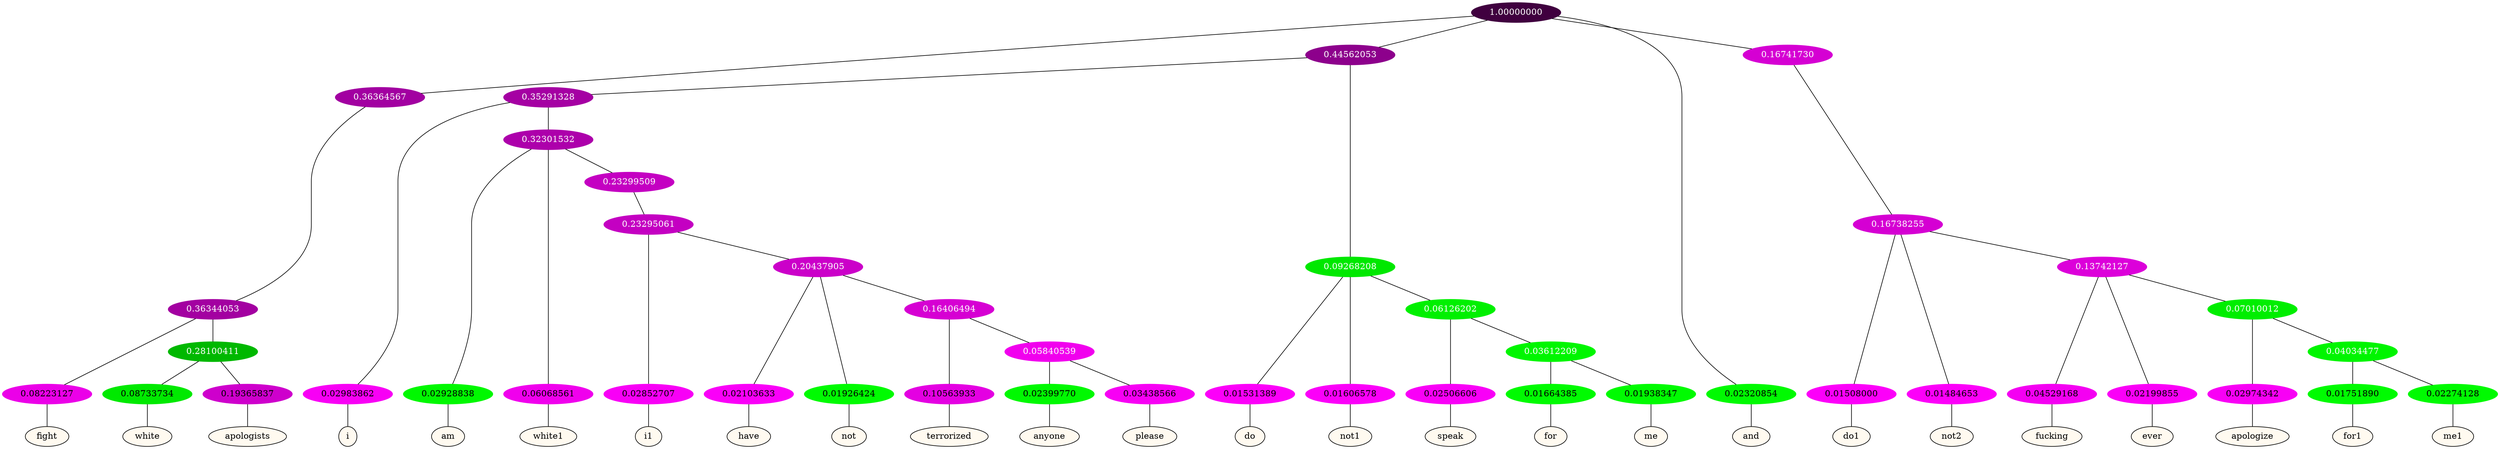 graph {
	node [format=png height=0.15 nodesep=0.001 ordering=out overlap=prism overlap_scaling=0.01 ranksep=0.001 ratio=0.2 style=filled width=0.15]
	{
		rank=same
		a_w_9 [label=fight color=black fillcolor=floralwhite style="filled,solid"]
		a_w_19 [label=white color=black fillcolor=floralwhite style="filled,solid"]
		a_w_20 [label=apologists color=black fillcolor=floralwhite style="filled,solid"]
		a_w_11 [label=i color=black fillcolor=floralwhite style="filled,solid"]
		a_w_21 [label=am color=black fillcolor=floralwhite style="filled,solid"]
		a_w_22 [label=white1 color=black fillcolor=floralwhite style="filled,solid"]
		a_w_34 [label=i1 color=black fillcolor=floralwhite style="filled,solid"]
		a_w_38 [label=have color=black fillcolor=floralwhite style="filled,solid"]
		a_w_39 [label=not color=black fillcolor=floralwhite style="filled,solid"]
		a_w_41 [label=terrorized color=black fillcolor=floralwhite style="filled,solid"]
		a_w_43 [label=anyone color=black fillcolor=floralwhite style="filled,solid"]
		a_w_44 [label=please color=black fillcolor=floralwhite style="filled,solid"]
		a_w_13 [label=do color=black fillcolor=floralwhite style="filled,solid"]
		a_w_14 [label=not1 color=black fillcolor=floralwhite style="filled,solid"]
		a_w_24 [label=speak color=black fillcolor=floralwhite style="filled,solid"]
		a_w_30 [label=for color=black fillcolor=floralwhite style="filled,solid"]
		a_w_31 [label=me color=black fillcolor=floralwhite style="filled,solid"]
		a_w_3 [label=and color=black fillcolor=floralwhite style="filled,solid"]
		a_w_16 [label=do1 color=black fillcolor=floralwhite style="filled,solid"]
		a_w_17 [label=not2 color=black fillcolor=floralwhite style="filled,solid"]
		a_w_26 [label=fucking color=black fillcolor=floralwhite style="filled,solid"]
		a_w_27 [label=ever color=black fillcolor=floralwhite style="filled,solid"]
		a_w_32 [label=apologize color=black fillcolor=floralwhite style="filled,solid"]
		a_w_36 [label=for1 color=black fillcolor=floralwhite style="filled,solid"]
		a_w_37 [label=me1 color=black fillcolor=floralwhite style="filled,solid"]
	}
	a_n_9 -- a_w_9
	a_n_19 -- a_w_19
	a_n_20 -- a_w_20
	a_n_11 -- a_w_11
	a_n_21 -- a_w_21
	a_n_22 -- a_w_22
	a_n_34 -- a_w_34
	a_n_38 -- a_w_38
	a_n_39 -- a_w_39
	a_n_41 -- a_w_41
	a_n_43 -- a_w_43
	a_n_44 -- a_w_44
	a_n_13 -- a_w_13
	a_n_14 -- a_w_14
	a_n_24 -- a_w_24
	a_n_30 -- a_w_30
	a_n_31 -- a_w_31
	a_n_3 -- a_w_3
	a_n_16 -- a_w_16
	a_n_17 -- a_w_17
	a_n_26 -- a_w_26
	a_n_27 -- a_w_27
	a_n_32 -- a_w_32
	a_n_36 -- a_w_36
	a_n_37 -- a_w_37
	{
		rank=same
		a_n_9 [label=0.08223127 color="0.835 1.000 0.918" fontcolor=black]
		a_n_19 [label=0.08733734 color="0.334 1.000 0.913" fontcolor=black]
		a_n_20 [label=0.19365837 color="0.835 1.000 0.806" fontcolor=black]
		a_n_11 [label=0.02983862 color="0.835 1.000 0.970" fontcolor=black]
		a_n_21 [label=0.02928838 color="0.334 1.000 0.971" fontcolor=black]
		a_n_22 [label=0.06068561 color="0.835 1.000 0.939" fontcolor=black]
		a_n_34 [label=0.02852707 color="0.835 1.000 0.971" fontcolor=black]
		a_n_38 [label=0.02103633 color="0.835 1.000 0.979" fontcolor=black]
		a_n_39 [label=0.01926424 color="0.334 1.000 0.981" fontcolor=black]
		a_n_41 [label=0.10563933 color="0.835 1.000 0.894" fontcolor=black]
		a_n_43 [label=0.02399770 color="0.334 1.000 0.976" fontcolor=black]
		a_n_44 [label=0.03438566 color="0.835 1.000 0.966" fontcolor=black]
		a_n_13 [label=0.01531389 color="0.835 1.000 0.985" fontcolor=black]
		a_n_14 [label=0.01606578 color="0.835 1.000 0.984" fontcolor=black]
		a_n_24 [label=0.02506606 color="0.835 1.000 0.975" fontcolor=black]
		a_n_30 [label=0.01664385 color="0.334 1.000 0.983" fontcolor=black]
		a_n_31 [label=0.01938347 color="0.334 1.000 0.981" fontcolor=black]
		a_n_3 [label=0.02320854 color="0.334 1.000 0.977" fontcolor=black]
		a_n_16 [label=0.01508000 color="0.835 1.000 0.985" fontcolor=black]
		a_n_17 [label=0.01484653 color="0.835 1.000 0.985" fontcolor=black]
		a_n_26 [label=0.04529168 color="0.835 1.000 0.955" fontcolor=black]
		a_n_27 [label=0.02199855 color="0.835 1.000 0.978" fontcolor=black]
		a_n_32 [label=0.02974342 color="0.835 1.000 0.970" fontcolor=black]
		a_n_36 [label=0.01751890 color="0.334 1.000 0.982" fontcolor=black]
		a_n_37 [label=0.02274128 color="0.334 1.000 0.977" fontcolor=black]
	}
	a_n_0 [label=1.00000000 color="0.835 1.000 0.250" fontcolor=grey99]
	a_n_1 [label=0.36364567 color="0.835 1.000 0.636" fontcolor=grey99]
	a_n_0 -- a_n_1
	a_n_2 [label=0.44562053 color="0.835 1.000 0.554" fontcolor=grey99]
	a_n_0 -- a_n_2
	a_n_0 -- a_n_3
	a_n_4 [label=0.16741730 color="0.835 1.000 0.833" fontcolor=grey99]
	a_n_0 -- a_n_4
	a_n_5 [label=0.36344053 color="0.835 1.000 0.637" fontcolor=grey99]
	a_n_1 -- a_n_5
	a_n_6 [label=0.35291328 color="0.835 1.000 0.647" fontcolor=grey99]
	a_n_2 -- a_n_6
	a_n_7 [label=0.09268208 color="0.334 1.000 0.907" fontcolor=grey99]
	a_n_2 -- a_n_7
	a_n_8 [label=0.16738255 color="0.835 1.000 0.833" fontcolor=grey99]
	a_n_4 -- a_n_8
	a_n_5 -- a_n_9
	a_n_10 [label=0.28100411 color="0.334 1.000 0.719" fontcolor=grey99]
	a_n_5 -- a_n_10
	a_n_6 -- a_n_11
	a_n_12 [label=0.32301532 color="0.835 1.000 0.677" fontcolor=grey99]
	a_n_6 -- a_n_12
	a_n_7 -- a_n_13
	a_n_7 -- a_n_14
	a_n_15 [label=0.06126202 color="0.334 1.000 0.939" fontcolor=grey99]
	a_n_7 -- a_n_15
	a_n_8 -- a_n_16
	a_n_8 -- a_n_17
	a_n_18 [label=0.13742127 color="0.835 1.000 0.863" fontcolor=grey99]
	a_n_8 -- a_n_18
	a_n_10 -- a_n_19
	a_n_10 -- a_n_20
	a_n_12 -- a_n_21
	a_n_12 -- a_n_22
	a_n_23 [label=0.23299509 color="0.835 1.000 0.767" fontcolor=grey99]
	a_n_12 -- a_n_23
	a_n_15 -- a_n_24
	a_n_25 [label=0.03612209 color="0.334 1.000 0.964" fontcolor=grey99]
	a_n_15 -- a_n_25
	a_n_18 -- a_n_26
	a_n_18 -- a_n_27
	a_n_28 [label=0.07010012 color="0.334 1.000 0.930" fontcolor=grey99]
	a_n_18 -- a_n_28
	a_n_29 [label=0.23295061 color="0.835 1.000 0.767" fontcolor=grey99]
	a_n_23 -- a_n_29
	a_n_25 -- a_n_30
	a_n_25 -- a_n_31
	a_n_28 -- a_n_32
	a_n_33 [label=0.04034477 color="0.334 1.000 0.960" fontcolor=grey99]
	a_n_28 -- a_n_33
	a_n_29 -- a_n_34
	a_n_35 [label=0.20437905 color="0.835 1.000 0.796" fontcolor=grey99]
	a_n_29 -- a_n_35
	a_n_33 -- a_n_36
	a_n_33 -- a_n_37
	a_n_35 -- a_n_38
	a_n_35 -- a_n_39
	a_n_40 [label=0.16406494 color="0.835 1.000 0.836" fontcolor=grey99]
	a_n_35 -- a_n_40
	a_n_40 -- a_n_41
	a_n_42 [label=0.05840539 color="0.835 1.000 0.942" fontcolor=grey99]
	a_n_40 -- a_n_42
	a_n_42 -- a_n_43
	a_n_42 -- a_n_44
}
